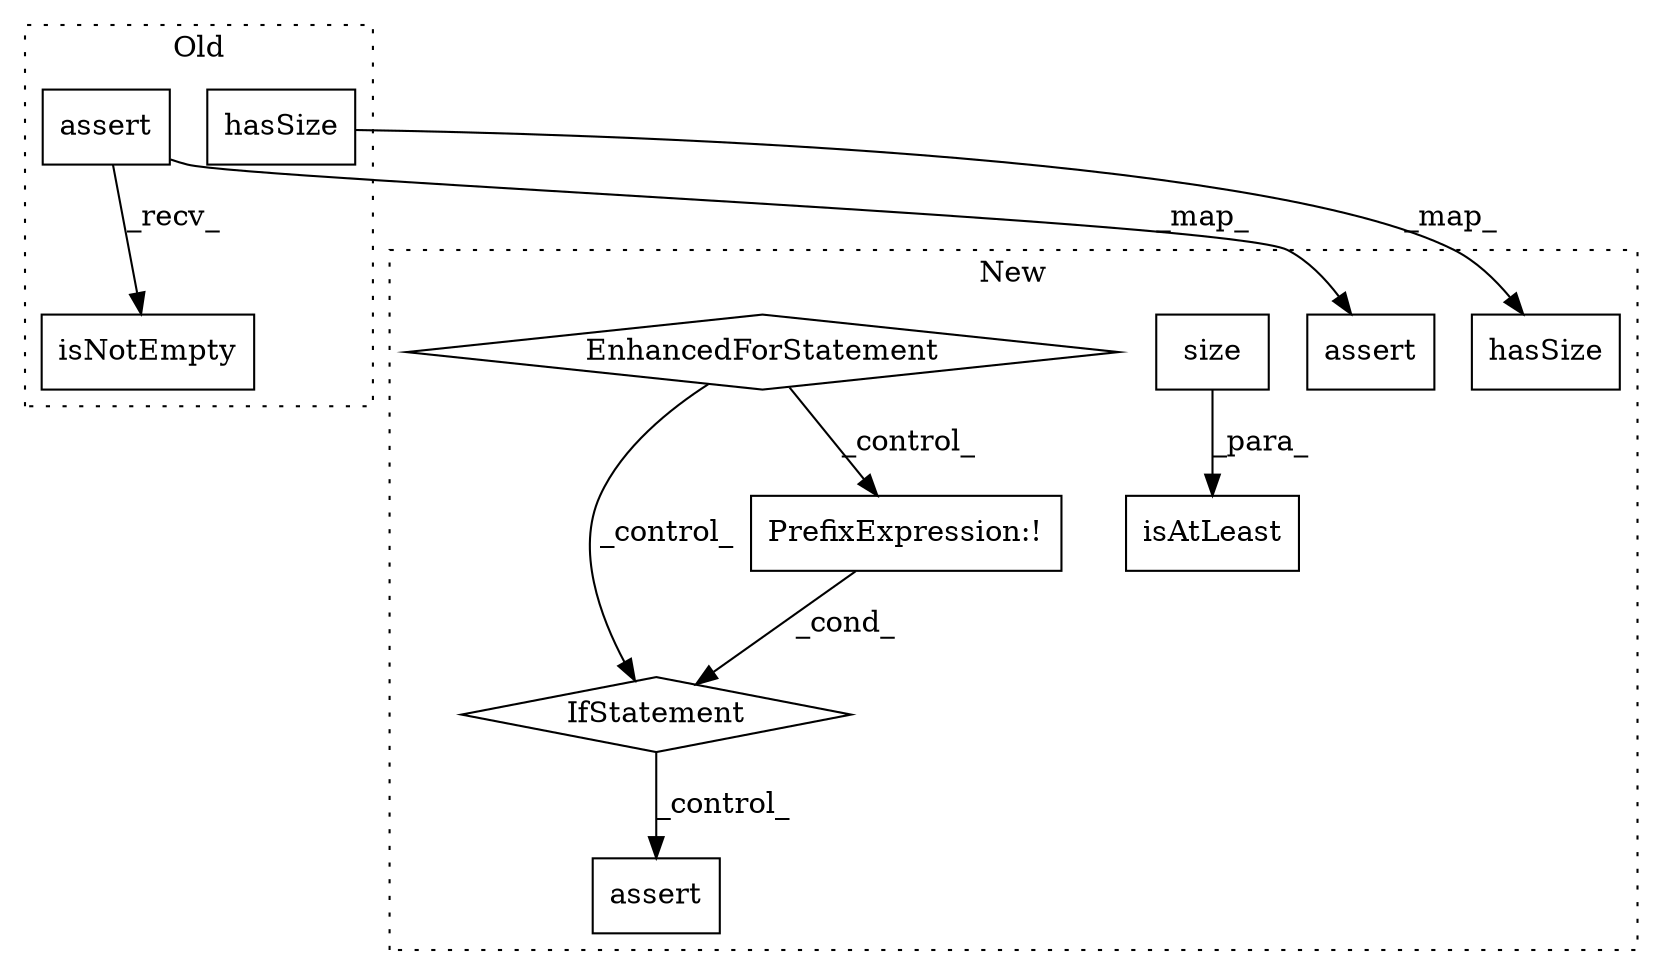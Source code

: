 digraph G {
subgraph cluster0 {
1 [label="hasSize" a="32" s="10020,10049" l="8,1" shape="box"];
5 [label="assert" a="32" s="9932,9963" l="11,1" shape="box"];
11 [label="isNotEmpty" a="32" s="9965" l="12" shape="box"];
label = "Old";
style="dotted";
}
subgraph cluster1 {
2 [label="hasSize" a="32" s="8463,8492" l="8,1" shape="box"];
3 [label="isAtLeast" a="32" s="8380,8421" l="10,1" shape="box"];
4 [label="assert" a="32" s="8196,8225" l="11,1" shape="box"];
6 [label="size" a="32" s="8415" l="6" shape="box"];
7 [label="EnhancedForStatement" a="70" s="8584,8622" l="5,2" shape="diamond"];
8 [label="assert" a="32" s="9123,9149" l="11,1" shape="box"];
9 [label="IfStatement" a="25" s="9067,9109" l="4,2" shape="diamond"];
10 [label="PrefixExpression:!" a="38" s="9071" l="1" shape="box"];
label = "New";
style="dotted";
}
1 -> 2 [label="_map_"];
5 -> 11 [label="_recv_"];
5 -> 4 [label="_map_"];
6 -> 3 [label="_para_"];
7 -> 9 [label="_control_"];
7 -> 10 [label="_control_"];
9 -> 8 [label="_control_"];
10 -> 9 [label="_cond_"];
}